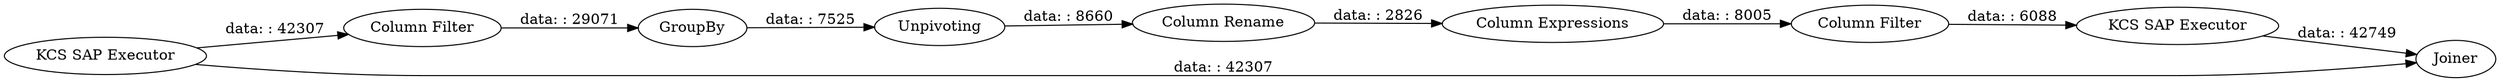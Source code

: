 digraph {
	"6759472338618930550_3" [label="Column Filter"]
	"6759472338618930550_17" [label="Column Expressions"]
	"6759472338618930550_1" [label="KCS SAP Executor"]
	"6759472338618930550_7" [label=Unpivoting]
	"6759472338618930550_15" [label="Column Filter"]
	"6759472338618930550_8" [label="Column Rename"]
	"6759472338618930550_18" [label=Joiner]
	"6759472338618930550_5" [label=GroupBy]
	"6759472338618930550_2" [label="KCS SAP Executor"]
	"6759472338618930550_3" -> "6759472338618930550_5" [label="data: : 29071"]
	"6759472338618930550_1" -> "6759472338618930550_18" [label="data: : 42307"]
	"6759472338618930550_17" -> "6759472338618930550_15" [label="data: : 8005"]
	"6759472338618930550_2" -> "6759472338618930550_18" [label="data: : 42749"]
	"6759472338618930550_1" -> "6759472338618930550_3" [label="data: : 42307"]
	"6759472338618930550_15" -> "6759472338618930550_2" [label="data: : 6088"]
	"6759472338618930550_8" -> "6759472338618930550_17" [label="data: : 2826"]
	"6759472338618930550_5" -> "6759472338618930550_7" [label="data: : 7525"]
	"6759472338618930550_7" -> "6759472338618930550_8" [label="data: : 8660"]
	rankdir=LR
}
